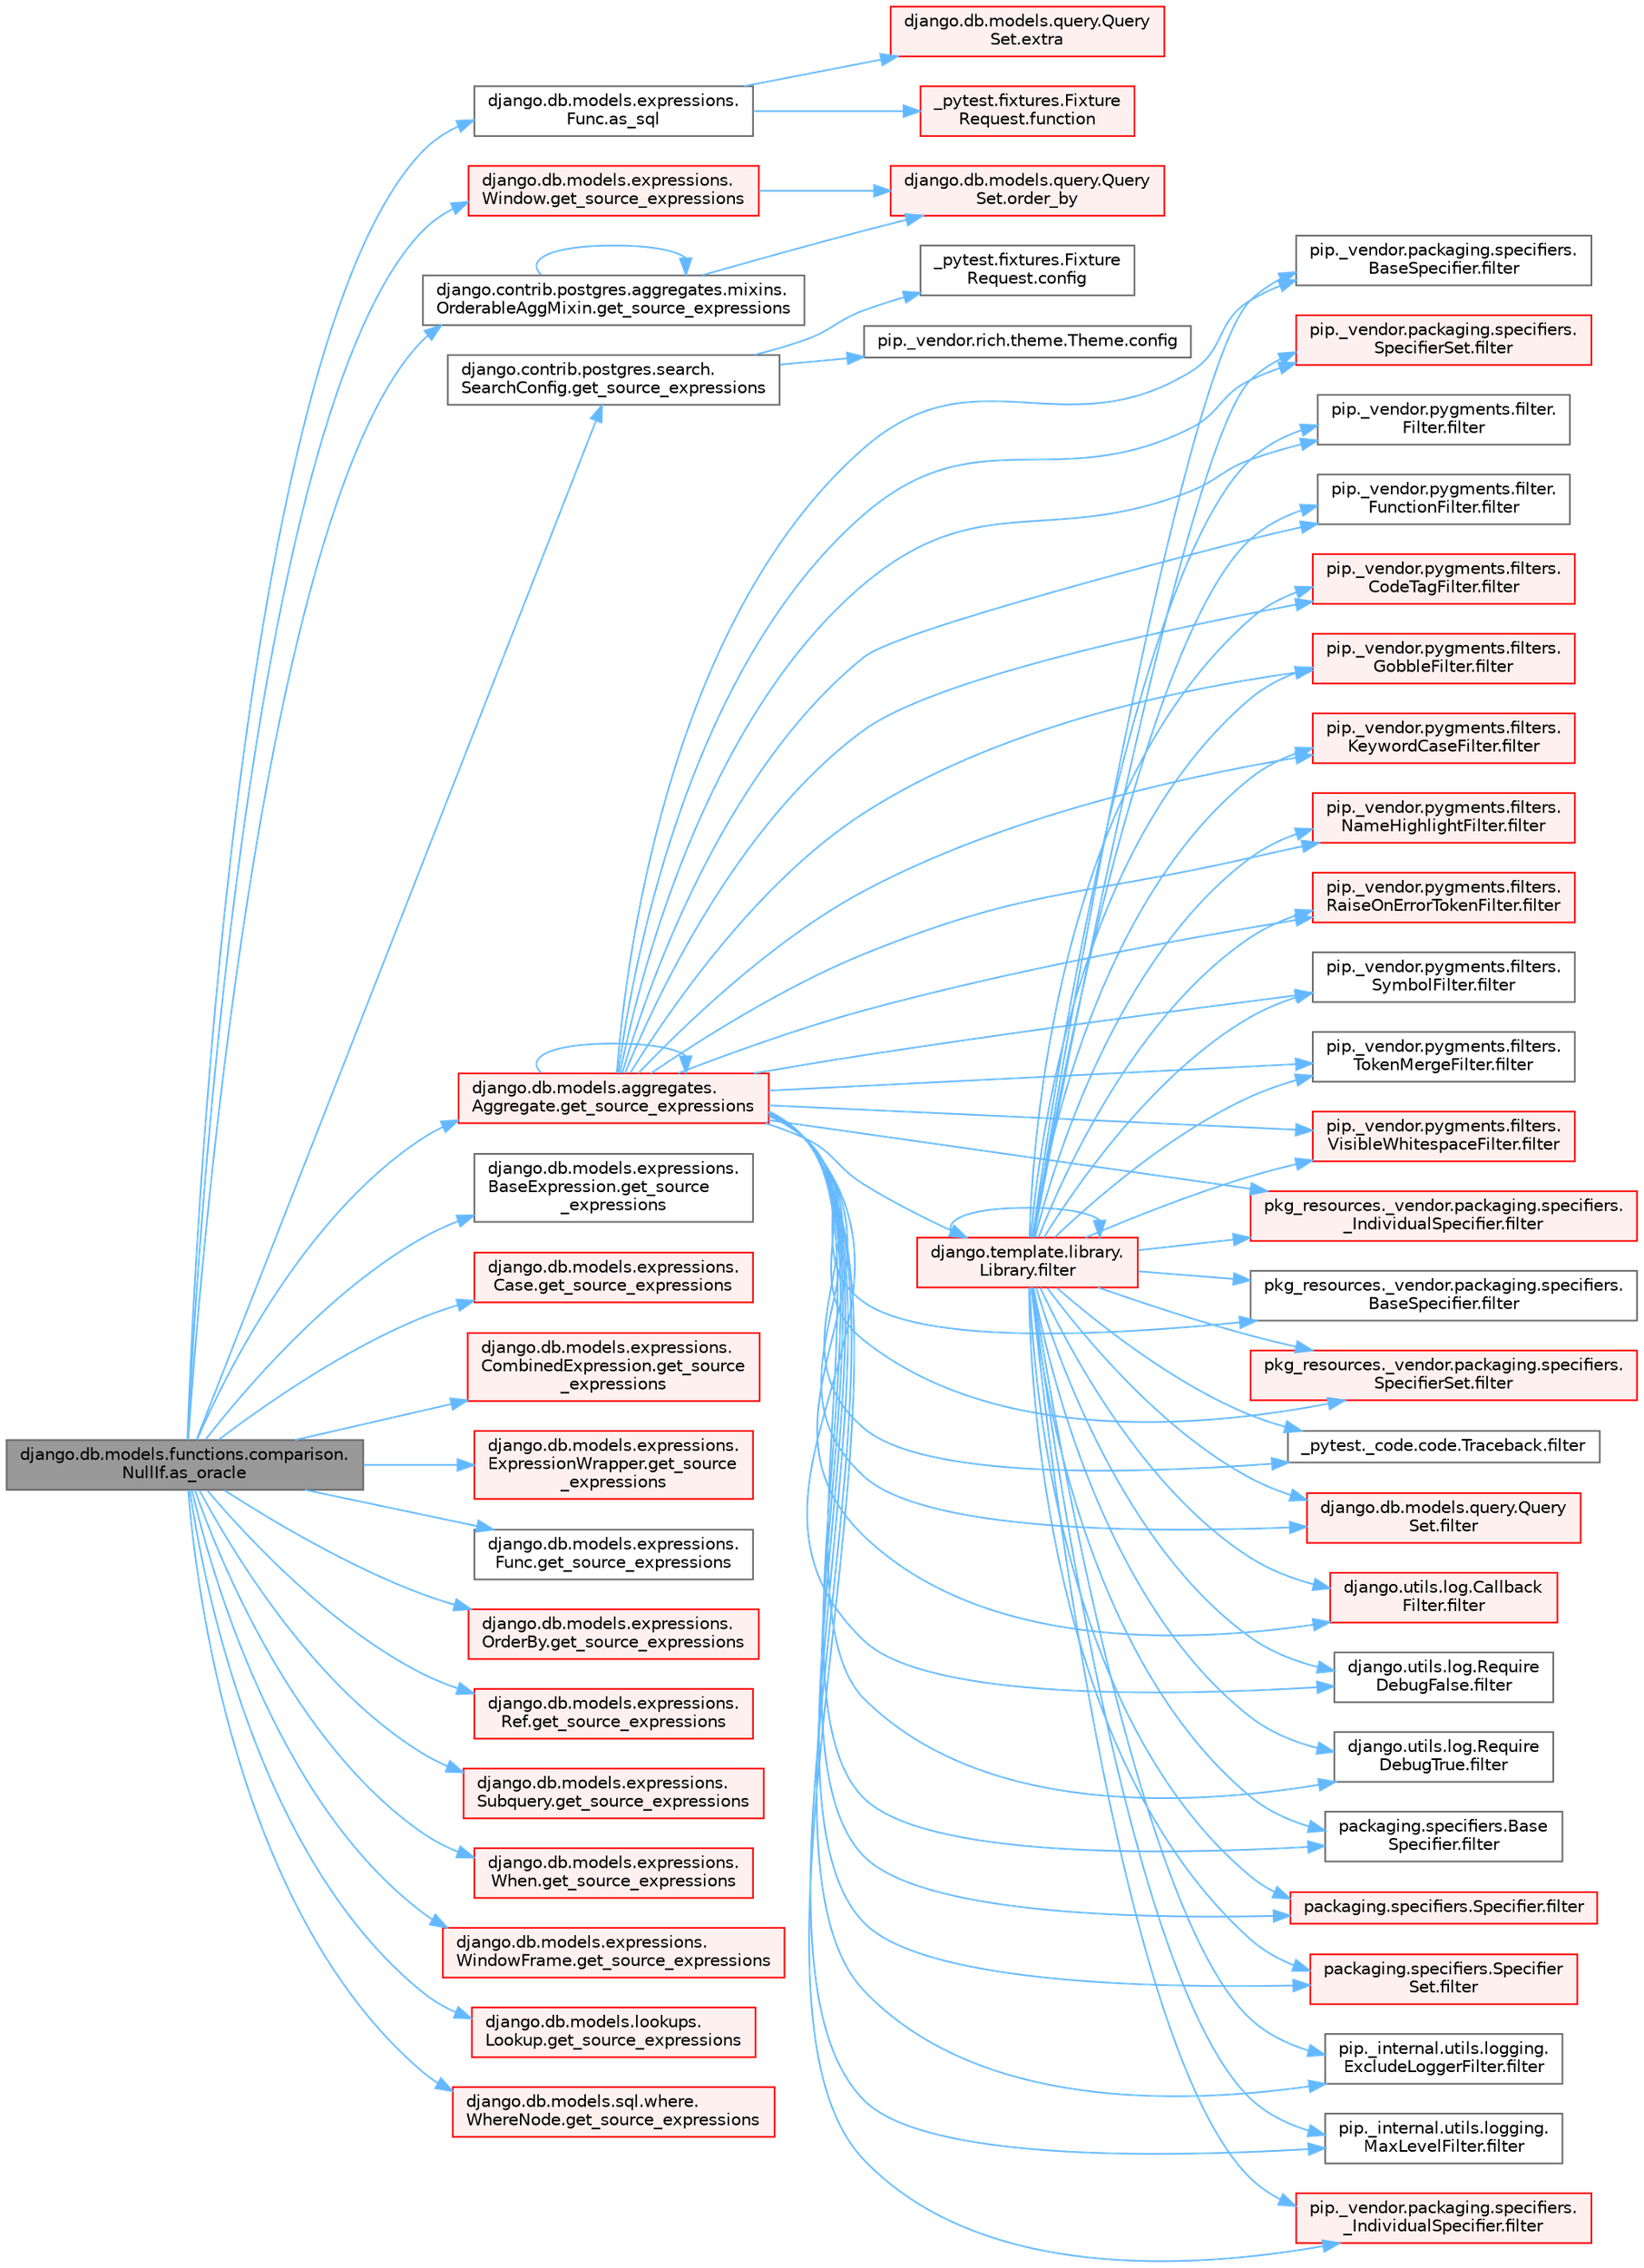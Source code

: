 digraph "django.db.models.functions.comparison.NullIf.as_oracle"
{
 // LATEX_PDF_SIZE
  bgcolor="transparent";
  edge [fontname=Helvetica,fontsize=10,labelfontname=Helvetica,labelfontsize=10];
  node [fontname=Helvetica,fontsize=10,shape=box,height=0.2,width=0.4];
  rankdir="LR";
  Node1 [id="Node000001",label="django.db.models.functions.comparison.\lNullIf.as_oracle",height=0.2,width=0.4,color="gray40", fillcolor="grey60", style="filled", fontcolor="black",tooltip=" "];
  Node1 -> Node2 [id="edge1_Node000001_Node000002",color="steelblue1",style="solid",tooltip=" "];
  Node2 [id="Node000002",label="django.db.models.expressions.\lFunc.as_sql",height=0.2,width=0.4,color="grey40", fillcolor="white", style="filled",URL="$classdjango_1_1db_1_1models_1_1expressions_1_1_func.html#a02c8cebd3b72619f302e1dd2b1b8814d",tooltip=" "];
  Node2 -> Node3 [id="edge2_Node000002_Node000003",color="steelblue1",style="solid",tooltip=" "];
  Node3 [id="Node000003",label="django.db.models.query.Query\lSet.extra",height=0.2,width=0.4,color="red", fillcolor="#FFF0F0", style="filled",URL="$classdjango_1_1db_1_1models_1_1query_1_1_query_set.html#ae54983d1fa1ba41e84f20cea946cde79",tooltip=" "];
  Node2 -> Node20 [id="edge3_Node000002_Node000020",color="steelblue1",style="solid",tooltip=" "];
  Node20 [id="Node000020",label="_pytest.fixtures.Fixture\lRequest.function",height=0.2,width=0.4,color="red", fillcolor="#FFF0F0", style="filled",URL="$class__pytest_1_1fixtures_1_1_fixture_request.html#a7ea3556741d786c97ced170d52190558",tooltip=" "];
  Node1 -> Node26 [id="edge4_Node000001_Node000026",color="steelblue1",style="solid",tooltip=" "];
  Node26 [id="Node000026",label="django.contrib.postgres.aggregates.mixins.\lOrderableAggMixin.get_source_expressions",height=0.2,width=0.4,color="grey40", fillcolor="white", style="filled",URL="$classdjango_1_1contrib_1_1postgres_1_1aggregates_1_1mixins_1_1_orderable_agg_mixin.html#abed9d6bb5142aafc8b77ac03f9d7a989",tooltip=" "];
  Node26 -> Node26 [id="edge5_Node000026_Node000026",color="steelblue1",style="solid",tooltip=" "];
  Node26 -> Node27 [id="edge6_Node000026_Node000027",color="steelblue1",style="solid",tooltip=" "];
  Node27 [id="Node000027",label="django.db.models.query.Query\lSet.order_by",height=0.2,width=0.4,color="red", fillcolor="#FFF0F0", style="filled",URL="$classdjango_1_1db_1_1models_1_1query_1_1_query_set.html#a2ad2bc4491b372d7fb5ad808262e6f01",tooltip=" "];
  Node1 -> Node28 [id="edge7_Node000001_Node000028",color="steelblue1",style="solid",tooltip=" "];
  Node28 [id="Node000028",label="django.contrib.postgres.search.\lSearchConfig.get_source_expressions",height=0.2,width=0.4,color="grey40", fillcolor="white", style="filled",URL="$classdjango_1_1contrib_1_1postgres_1_1search_1_1_search_config.html#a2c17d4dfedc6381528df8a0a1b3751bf",tooltip=" "];
  Node28 -> Node29 [id="edge8_Node000028_Node000029",color="steelblue1",style="solid",tooltip=" "];
  Node29 [id="Node000029",label="_pytest.fixtures.Fixture\lRequest.config",height=0.2,width=0.4,color="grey40", fillcolor="white", style="filled",URL="$class__pytest_1_1fixtures_1_1_fixture_request.html#a9ed7b83923283e6cc50ae1c56f68b36d",tooltip=" "];
  Node28 -> Node30 [id="edge9_Node000028_Node000030",color="steelblue1",style="solid",tooltip=" "];
  Node30 [id="Node000030",label="pip._vendor.rich.theme.Theme.config",height=0.2,width=0.4,color="grey40", fillcolor="white", style="filled",URL="$classpip_1_1__vendor_1_1rich_1_1theme_1_1_theme.html#a66944133178df92a2cc2793b6053a2ea",tooltip=" "];
  Node1 -> Node31 [id="edge10_Node000001_Node000031",color="steelblue1",style="solid",tooltip=" "];
  Node31 [id="Node000031",label="django.db.models.aggregates.\lAggregate.get_source_expressions",height=0.2,width=0.4,color="red", fillcolor="#FFF0F0", style="filled",URL="$classdjango_1_1db_1_1models_1_1aggregates_1_1_aggregate.html#a4a47839518c013f780a931e4bcf2d4f1",tooltip=" "];
  Node31 -> Node32 [id="edge11_Node000031_Node000032",color="steelblue1",style="solid",tooltip=" "];
  Node32 [id="Node000032",label="_pytest._code.code.Traceback.filter",height=0.2,width=0.4,color="grey40", fillcolor="white", style="filled",URL="$class__pytest_1_1__code_1_1code_1_1_traceback.html#a55d326907d5380a46c4d3e52f002d33f",tooltip=" "];
  Node31 -> Node33 [id="edge12_Node000031_Node000033",color="steelblue1",style="solid",tooltip=" "];
  Node33 [id="Node000033",label="django.db.models.query.Query\lSet.filter",height=0.2,width=0.4,color="red", fillcolor="#FFF0F0", style="filled",URL="$classdjango_1_1db_1_1models_1_1query_1_1_query_set.html#a9c23f79ac5a5310d628b025b5ab7b7c5",tooltip=" "];
  Node31 -> Node35 [id="edge13_Node000031_Node000035",color="steelblue1",style="solid",tooltip=" "];
  Node35 [id="Node000035",label="django.template.library.\lLibrary.filter",height=0.2,width=0.4,color="red", fillcolor="#FFF0F0", style="filled",URL="$classdjango_1_1template_1_1library_1_1_library.html#ac67bb1211ffc0354d5bf33029a58aa43",tooltip=" "];
  Node35 -> Node32 [id="edge14_Node000035_Node000032",color="steelblue1",style="solid",tooltip=" "];
  Node35 -> Node33 [id="edge15_Node000035_Node000033",color="steelblue1",style="solid",tooltip=" "];
  Node35 -> Node35 [id="edge16_Node000035_Node000035",color="steelblue1",style="solid",tooltip=" "];
  Node35 -> Node36 [id="edge17_Node000035_Node000036",color="steelblue1",style="solid",tooltip=" "];
  Node36 [id="Node000036",label="django.utils.log.Callback\lFilter.filter",height=0.2,width=0.4,color="red", fillcolor="#FFF0F0", style="filled",URL="$classdjango_1_1utils_1_1log_1_1_callback_filter.html#acd2761b2200a4e66f4bd5b729ac43db2",tooltip=" "];
  Node35 -> Node42 [id="edge18_Node000035_Node000042",color="steelblue1",style="solid",tooltip=" "];
  Node42 [id="Node000042",label="django.utils.log.Require\lDebugFalse.filter",height=0.2,width=0.4,color="grey40", fillcolor="white", style="filled",URL="$classdjango_1_1utils_1_1log_1_1_require_debug_false.html#a42e51835198458e09fb949a7af83bef8",tooltip=" "];
  Node35 -> Node43 [id="edge19_Node000035_Node000043",color="steelblue1",style="solid",tooltip=" "];
  Node43 [id="Node000043",label="django.utils.log.Require\lDebugTrue.filter",height=0.2,width=0.4,color="grey40", fillcolor="white", style="filled",URL="$classdjango_1_1utils_1_1log_1_1_require_debug_true.html#a8e1e027eea730028f70556810076c0e8",tooltip=" "];
  Node35 -> Node44 [id="edge20_Node000035_Node000044",color="steelblue1",style="solid",tooltip=" "];
  Node44 [id="Node000044",label="packaging.specifiers.Base\lSpecifier.filter",height=0.2,width=0.4,color="grey40", fillcolor="white", style="filled",URL="$classpackaging_1_1specifiers_1_1_base_specifier.html#aa87c3c882d19a56dd1f949c4b1bde70d",tooltip=" "];
  Node35 -> Node45 [id="edge21_Node000035_Node000045",color="steelblue1",style="solid",tooltip=" "];
  Node45 [id="Node000045",label="packaging.specifiers.Specifier.filter",height=0.2,width=0.4,color="red", fillcolor="#FFF0F0", style="filled",URL="$classpackaging_1_1specifiers_1_1_specifier.html#a22d9e14c5343d89e742b098b6d7997f7",tooltip=" "];
  Node35 -> Node86 [id="edge22_Node000035_Node000086",color="steelblue1",style="solid",tooltip=" "];
  Node86 [id="Node000086",label="packaging.specifiers.Specifier\lSet.filter",height=0.2,width=0.4,color="red", fillcolor="#FFF0F0", style="filled",URL="$classpackaging_1_1specifiers_1_1_specifier_set.html#a65b70b2cc0c5bad34b31461955a36d87",tooltip=" "];
  Node35 -> Node117 [id="edge23_Node000035_Node000117",color="steelblue1",style="solid",tooltip=" "];
  Node117 [id="Node000117",label="pip._internal.utils.logging.\lExcludeLoggerFilter.filter",height=0.2,width=0.4,color="grey40", fillcolor="white", style="filled",URL="$classpip_1_1__internal_1_1utils_1_1logging_1_1_exclude_logger_filter.html#a633a3ddcdc0ebbb98edf2f1e0759d22a",tooltip=" "];
  Node35 -> Node118 [id="edge24_Node000035_Node000118",color="steelblue1",style="solid",tooltip=" "];
  Node118 [id="Node000118",label="pip._internal.utils.logging.\lMaxLevelFilter.filter",height=0.2,width=0.4,color="grey40", fillcolor="white", style="filled",URL="$classpip_1_1__internal_1_1utils_1_1logging_1_1_max_level_filter.html#ac46bbe4d91f47ed8f818f64d25ed2085",tooltip=" "];
  Node35 -> Node119 [id="edge25_Node000035_Node000119",color="steelblue1",style="solid",tooltip=" "];
  Node119 [id="Node000119",label="pip._vendor.packaging.specifiers.\l_IndividualSpecifier.filter",height=0.2,width=0.4,color="red", fillcolor="#FFF0F0", style="filled",URL="$classpip_1_1__vendor_1_1packaging_1_1specifiers_1_1___individual_specifier.html#a6203976cfa5ddd6a1f47f8dfe0669fd7",tooltip=" "];
  Node35 -> Node146 [id="edge26_Node000035_Node000146",color="steelblue1",style="solid",tooltip=" "];
  Node146 [id="Node000146",label="pip._vendor.packaging.specifiers.\lBaseSpecifier.filter",height=0.2,width=0.4,color="grey40", fillcolor="white", style="filled",URL="$classpip_1_1__vendor_1_1packaging_1_1specifiers_1_1_base_specifier.html#a1b2ef14b953df0cf1a317ea573d0ea5a",tooltip=" "];
  Node35 -> Node147 [id="edge27_Node000035_Node000147",color="steelblue1",style="solid",tooltip=" "];
  Node147 [id="Node000147",label="pip._vendor.packaging.specifiers.\lSpecifierSet.filter",height=0.2,width=0.4,color="red", fillcolor="#FFF0F0", style="filled",URL="$classpip_1_1__vendor_1_1packaging_1_1specifiers_1_1_specifier_set.html#a3d7a4e9a4cb787385e37d5832bcc0a64",tooltip=" "];
  Node35 -> Node148 [id="edge28_Node000035_Node000148",color="steelblue1",style="solid",tooltip=" "];
  Node148 [id="Node000148",label="pip._vendor.pygments.filter.\lFilter.filter",height=0.2,width=0.4,color="grey40", fillcolor="white", style="filled",URL="$classpip_1_1__vendor_1_1pygments_1_1filter_1_1_filter.html#a970c118f059ea361c8f184fd86c6873d",tooltip=" "];
  Node35 -> Node149 [id="edge29_Node000035_Node000149",color="steelblue1",style="solid",tooltip=" "];
  Node149 [id="Node000149",label="pip._vendor.pygments.filter.\lFunctionFilter.filter",height=0.2,width=0.4,color="grey40", fillcolor="white", style="filled",URL="$classpip_1_1__vendor_1_1pygments_1_1filter_1_1_function_filter.html#a795616d337e49ea853139b0b96d481e7",tooltip=" "];
  Node35 -> Node150 [id="edge30_Node000035_Node000150",color="steelblue1",style="solid",tooltip=" "];
  Node150 [id="Node000150",label="pip._vendor.pygments.filters.\lCodeTagFilter.filter",height=0.2,width=0.4,color="red", fillcolor="#FFF0F0", style="filled",URL="$classpip_1_1__vendor_1_1pygments_1_1filters_1_1_code_tag_filter.html#adc7f44786b4b83da74faa23a154c8843",tooltip=" "];
  Node35 -> Node152 [id="edge31_Node000035_Node000152",color="steelblue1",style="solid",tooltip=" "];
  Node152 [id="Node000152",label="pip._vendor.pygments.filters.\lGobbleFilter.filter",height=0.2,width=0.4,color="red", fillcolor="#FFF0F0", style="filled",URL="$classpip_1_1__vendor_1_1pygments_1_1filters_1_1_gobble_filter.html#a1f8e662bb1794e2924280dc6564ca148",tooltip=" "];
  Node35 -> Node1938 [id="edge32_Node000035_Node001938",color="steelblue1",style="solid",tooltip=" "];
  Node1938 [id="Node001938",label="pip._vendor.pygments.filters.\lKeywordCaseFilter.filter",height=0.2,width=0.4,color="red", fillcolor="#FFF0F0", style="filled",URL="$classpip_1_1__vendor_1_1pygments_1_1filters_1_1_keyword_case_filter.html#a328d29510b49c572e5ded82852d167c8",tooltip=" "];
  Node35 -> Node1941 [id="edge33_Node000035_Node001941",color="steelblue1",style="solid",tooltip=" "];
  Node1941 [id="Node001941",label="pip._vendor.pygments.filters.\lNameHighlightFilter.filter",height=0.2,width=0.4,color="red", fillcolor="#FFF0F0", style="filled",URL="$classpip_1_1__vendor_1_1pygments_1_1filters_1_1_name_highlight_filter.html#ae389da6c924503203acbc80c559b0043",tooltip=" "];
  Node35 -> Node1946 [id="edge34_Node000035_Node001946",color="steelblue1",style="solid",tooltip=" "];
  Node1946 [id="Node001946",label="pip._vendor.pygments.filters.\lRaiseOnErrorTokenFilter.filter",height=0.2,width=0.4,color="red", fillcolor="#FFF0F0", style="filled",URL="$classpip_1_1__vendor_1_1pygments_1_1filters_1_1_raise_on_error_token_filter.html#aacf420bb16c8d3a430b88e78ee35b253",tooltip=" "];
  Node35 -> Node1950 [id="edge35_Node000035_Node001950",color="steelblue1",style="solid",tooltip=" "];
  Node1950 [id="Node001950",label="pip._vendor.pygments.filters.\lSymbolFilter.filter",height=0.2,width=0.4,color="grey40", fillcolor="white", style="filled",URL="$classpip_1_1__vendor_1_1pygments_1_1filters_1_1_symbol_filter.html#a567de8b7e3bc5f0a87712af81fbc70c7",tooltip=" "];
  Node35 -> Node1951 [id="edge36_Node000035_Node001951",color="steelblue1",style="solid",tooltip=" "];
  Node1951 [id="Node001951",label="pip._vendor.pygments.filters.\lTokenMergeFilter.filter",height=0.2,width=0.4,color="grey40", fillcolor="white", style="filled",URL="$classpip_1_1__vendor_1_1pygments_1_1filters_1_1_token_merge_filter.html#ac3fdd8238fb6976d42540cac395a9543",tooltip=" "];
  Node35 -> Node1952 [id="edge37_Node000035_Node001952",color="steelblue1",style="solid",tooltip=" "];
  Node1952 [id="Node001952",label="pip._vendor.pygments.filters.\lVisibleWhitespaceFilter.filter",height=0.2,width=0.4,color="red", fillcolor="#FFF0F0", style="filled",URL="$classpip_1_1__vendor_1_1pygments_1_1filters_1_1_visible_whitespace_filter.html#a9a7227d129dac7d41fe5b50d9fd97b77",tooltip=" "];
  Node35 -> Node1953 [id="edge38_Node000035_Node001953",color="steelblue1",style="solid",tooltip=" "];
  Node1953 [id="Node001953",label="pkg_resources._vendor.packaging.specifiers.\l_IndividualSpecifier.filter",height=0.2,width=0.4,color="red", fillcolor="#FFF0F0", style="filled",URL="$classpkg__resources_1_1__vendor_1_1packaging_1_1specifiers_1_1___individual_specifier.html#ad284c0e05b23f4b6838266492c00fc3e",tooltip=" "];
  Node35 -> Node1954 [id="edge39_Node000035_Node001954",color="steelblue1",style="solid",tooltip=" "];
  Node1954 [id="Node001954",label="pkg_resources._vendor.packaging.specifiers.\lBaseSpecifier.filter",height=0.2,width=0.4,color="grey40", fillcolor="white", style="filled",URL="$classpkg__resources_1_1__vendor_1_1packaging_1_1specifiers_1_1_base_specifier.html#a08f789f03784e5505adfce76a34b64f0",tooltip=" "];
  Node35 -> Node1955 [id="edge40_Node000035_Node001955",color="steelblue1",style="solid",tooltip=" "];
  Node1955 [id="Node001955",label="pkg_resources._vendor.packaging.specifiers.\lSpecifierSet.filter",height=0.2,width=0.4,color="red", fillcolor="#FFF0F0", style="filled",URL="$classpkg__resources_1_1__vendor_1_1packaging_1_1specifiers_1_1_specifier_set.html#a9935b066c65c5b7849bd09a27171e1ba",tooltip=" "];
  Node31 -> Node36 [id="edge41_Node000031_Node000036",color="steelblue1",style="solid",tooltip=" "];
  Node31 -> Node42 [id="edge42_Node000031_Node000042",color="steelblue1",style="solid",tooltip=" "];
  Node31 -> Node43 [id="edge43_Node000031_Node000043",color="steelblue1",style="solid",tooltip=" "];
  Node31 -> Node44 [id="edge44_Node000031_Node000044",color="steelblue1",style="solid",tooltip=" "];
  Node31 -> Node45 [id="edge45_Node000031_Node000045",color="steelblue1",style="solid",tooltip=" "];
  Node31 -> Node86 [id="edge46_Node000031_Node000086",color="steelblue1",style="solid",tooltip=" "];
  Node31 -> Node117 [id="edge47_Node000031_Node000117",color="steelblue1",style="solid",tooltip=" "];
  Node31 -> Node118 [id="edge48_Node000031_Node000118",color="steelblue1",style="solid",tooltip=" "];
  Node31 -> Node119 [id="edge49_Node000031_Node000119",color="steelblue1",style="solid",tooltip=" "];
  Node31 -> Node146 [id="edge50_Node000031_Node000146",color="steelblue1",style="solid",tooltip=" "];
  Node31 -> Node147 [id="edge51_Node000031_Node000147",color="steelblue1",style="solid",tooltip=" "];
  Node31 -> Node148 [id="edge52_Node000031_Node000148",color="steelblue1",style="solid",tooltip=" "];
  Node31 -> Node149 [id="edge53_Node000031_Node000149",color="steelblue1",style="solid",tooltip=" "];
  Node31 -> Node150 [id="edge54_Node000031_Node000150",color="steelblue1",style="solid",tooltip=" "];
  Node31 -> Node152 [id="edge55_Node000031_Node000152",color="steelblue1",style="solid",tooltip=" "];
  Node31 -> Node1938 [id="edge56_Node000031_Node001938",color="steelblue1",style="solid",tooltip=" "];
  Node31 -> Node1941 [id="edge57_Node000031_Node001941",color="steelblue1",style="solid",tooltip=" "];
  Node31 -> Node1946 [id="edge58_Node000031_Node001946",color="steelblue1",style="solid",tooltip=" "];
  Node31 -> Node1950 [id="edge59_Node000031_Node001950",color="steelblue1",style="solid",tooltip=" "];
  Node31 -> Node1951 [id="edge60_Node000031_Node001951",color="steelblue1",style="solid",tooltip=" "];
  Node31 -> Node1952 [id="edge61_Node000031_Node001952",color="steelblue1",style="solid",tooltip=" "];
  Node31 -> Node1953 [id="edge62_Node000031_Node001953",color="steelblue1",style="solid",tooltip=" "];
  Node31 -> Node1954 [id="edge63_Node000031_Node001954",color="steelblue1",style="solid",tooltip=" "];
  Node31 -> Node1955 [id="edge64_Node000031_Node001955",color="steelblue1",style="solid",tooltip=" "];
  Node31 -> Node31 [id="edge65_Node000031_Node000031",color="steelblue1",style="solid",tooltip=" "];
  Node1 -> Node265 [id="edge66_Node000001_Node000265",color="steelblue1",style="solid",tooltip=" "];
  Node265 [id="Node000265",label="django.db.models.expressions.\lBaseExpression.get_source\l_expressions",height=0.2,width=0.4,color="grey40", fillcolor="white", style="filled",URL="$classdjango_1_1db_1_1models_1_1expressions_1_1_base_expression.html#a1a052b2bf91363cc1367dbffb2b47708",tooltip=" "];
  Node1 -> Node266 [id="edge67_Node000001_Node000266",color="steelblue1",style="solid",tooltip=" "];
  Node266 [id="Node000266",label="django.db.models.expressions.\lCase.get_source_expressions",height=0.2,width=0.4,color="red", fillcolor="#FFF0F0", style="filled",URL="$classdjango_1_1db_1_1models_1_1expressions_1_1_case.html#a342de2ff64d7b1a41e1a86d89dee51b4",tooltip=" "];
  Node1 -> Node273 [id="edge68_Node000001_Node000273",color="steelblue1",style="solid",tooltip=" "];
  Node273 [id="Node000273",label="django.db.models.expressions.\lCombinedExpression.get_source\l_expressions",height=0.2,width=0.4,color="red", fillcolor="#FFF0F0", style="filled",URL="$classdjango_1_1db_1_1models_1_1expressions_1_1_combined_expression.html#a310a894787d41c927558cb35b23d3a90",tooltip=" "];
  Node1 -> Node274 [id="edge69_Node000001_Node000274",color="steelblue1",style="solid",tooltip=" "];
  Node274 [id="Node000274",label="django.db.models.expressions.\lExpressionWrapper.get_source\l_expressions",height=0.2,width=0.4,color="red", fillcolor="#FFF0F0", style="filled",URL="$classdjango_1_1db_1_1models_1_1expressions_1_1_expression_wrapper.html#abdd54fb24f108830588d86a69e619e8f",tooltip=" "];
  Node1 -> Node278 [id="edge70_Node000001_Node000278",color="steelblue1",style="solid",tooltip=" "];
  Node278 [id="Node000278",label="django.db.models.expressions.\lFunc.get_source_expressions",height=0.2,width=0.4,color="grey40", fillcolor="white", style="filled",URL="$classdjango_1_1db_1_1models_1_1expressions_1_1_func.html#a2edd81324f310981c50c4d7d6b02fc36",tooltip=" "];
  Node1 -> Node279 [id="edge71_Node000001_Node000279",color="steelblue1",style="solid",tooltip=" "];
  Node279 [id="Node000279",label="django.db.models.expressions.\lOrderBy.get_source_expressions",height=0.2,width=0.4,color="red", fillcolor="#FFF0F0", style="filled",URL="$classdjango_1_1db_1_1models_1_1expressions_1_1_order_by.html#aa0b698a72cab3662300d9849e2e0b2df",tooltip=" "];
  Node1 -> Node280 [id="edge72_Node000001_Node000280",color="steelblue1",style="solid",tooltip=" "];
  Node280 [id="Node000280",label="django.db.models.expressions.\lRef.get_source_expressions",height=0.2,width=0.4,color="red", fillcolor="#FFF0F0", style="filled",URL="$classdjango_1_1db_1_1models_1_1expressions_1_1_ref.html#a34966901a7ce794db70ff599b65fe2ce",tooltip=" "];
  Node1 -> Node281 [id="edge73_Node000001_Node000281",color="steelblue1",style="solid",tooltip=" "];
  Node281 [id="Node000281",label="django.db.models.expressions.\lSubquery.get_source_expressions",height=0.2,width=0.4,color="red", fillcolor="#FFF0F0", style="filled",URL="$classdjango_1_1db_1_1models_1_1expressions_1_1_subquery.html#a39b90b2b3d0ee3caf0b75571062f214e",tooltip=" "];
  Node1 -> Node282 [id="edge74_Node000001_Node000282",color="steelblue1",style="solid",tooltip=" "];
  Node282 [id="Node000282",label="django.db.models.expressions.\lWhen.get_source_expressions",height=0.2,width=0.4,color="red", fillcolor="#FFF0F0", style="filled",URL="$classdjango_1_1db_1_1models_1_1expressions_1_1_when.html#aed38e210fabf48478aed2ff00ccbdfbe",tooltip=" "];
  Node1 -> Node287 [id="edge75_Node000001_Node000287",color="steelblue1",style="solid",tooltip=" "];
  Node287 [id="Node000287",label="django.db.models.expressions.\lWindow.get_source_expressions",height=0.2,width=0.4,color="red", fillcolor="#FFF0F0", style="filled",URL="$classdjango_1_1db_1_1models_1_1expressions_1_1_window.html#a52d79e8fa282239e67f8d9cdc5112388",tooltip=" "];
  Node287 -> Node27 [id="edge76_Node000287_Node000027",color="steelblue1",style="solid",tooltip=" "];
  Node1 -> Node289 [id="edge77_Node000001_Node000289",color="steelblue1",style="solid",tooltip=" "];
  Node289 [id="Node000289",label="django.db.models.expressions.\lWindowFrame.get_source_expressions",height=0.2,width=0.4,color="red", fillcolor="#FFF0F0", style="filled",URL="$classdjango_1_1db_1_1models_1_1expressions_1_1_window_frame.html#a4b54c4c9b4c4a68308953d25703a2544",tooltip=" "];
  Node1 -> Node1437 [id="edge78_Node000001_Node001437",color="steelblue1",style="solid",tooltip=" "];
  Node1437 [id="Node001437",label="django.db.models.lookups.\lLookup.get_source_expressions",height=0.2,width=0.4,color="red", fillcolor="#FFF0F0", style="filled",URL="$classdjango_1_1db_1_1models_1_1lookups_1_1_lookup.html#ab733397a7e7276a69a7092430799a22a",tooltip=" "];
  Node1 -> Node1439 [id="edge79_Node000001_Node001439",color="steelblue1",style="solid",tooltip=" "];
  Node1439 [id="Node001439",label="django.db.models.sql.where.\lWhereNode.get_source_expressions",height=0.2,width=0.4,color="red", fillcolor="#FFF0F0", style="filled",URL="$classdjango_1_1db_1_1models_1_1sql_1_1where_1_1_where_node.html#ae3155308ff1faf4914e3e7f0134f49d7",tooltip=" "];
}
